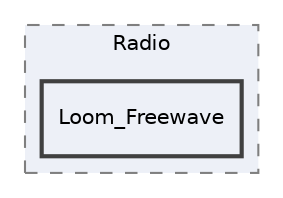 digraph "src/Radio/Loom_Freewave"
{
 // LATEX_PDF_SIZE
  edge [fontname="Helvetica",fontsize="10",labelfontname="Helvetica",labelfontsize="10"];
  node [fontname="Helvetica",fontsize="10",shape=record];
  compound=true
  subgraph clusterdir_5e1382d6594b9c068fadf1627e7f704e {
    graph [ bgcolor="#edf0f7", pencolor="grey50", style="filled,dashed,", label="Radio", fontname="Helvetica", fontsize="10", URL="dir_5e1382d6594b9c068fadf1627e7f704e.html"]
  dir_41a213c37a73772eeb2e881a0cb3ac6f [shape=box, label="Loom_Freewave", style="filled,bold,", fillcolor="#edf0f7", color="grey25", URL="dir_41a213c37a73772eeb2e881a0cb3ac6f.html"];
  }
}

